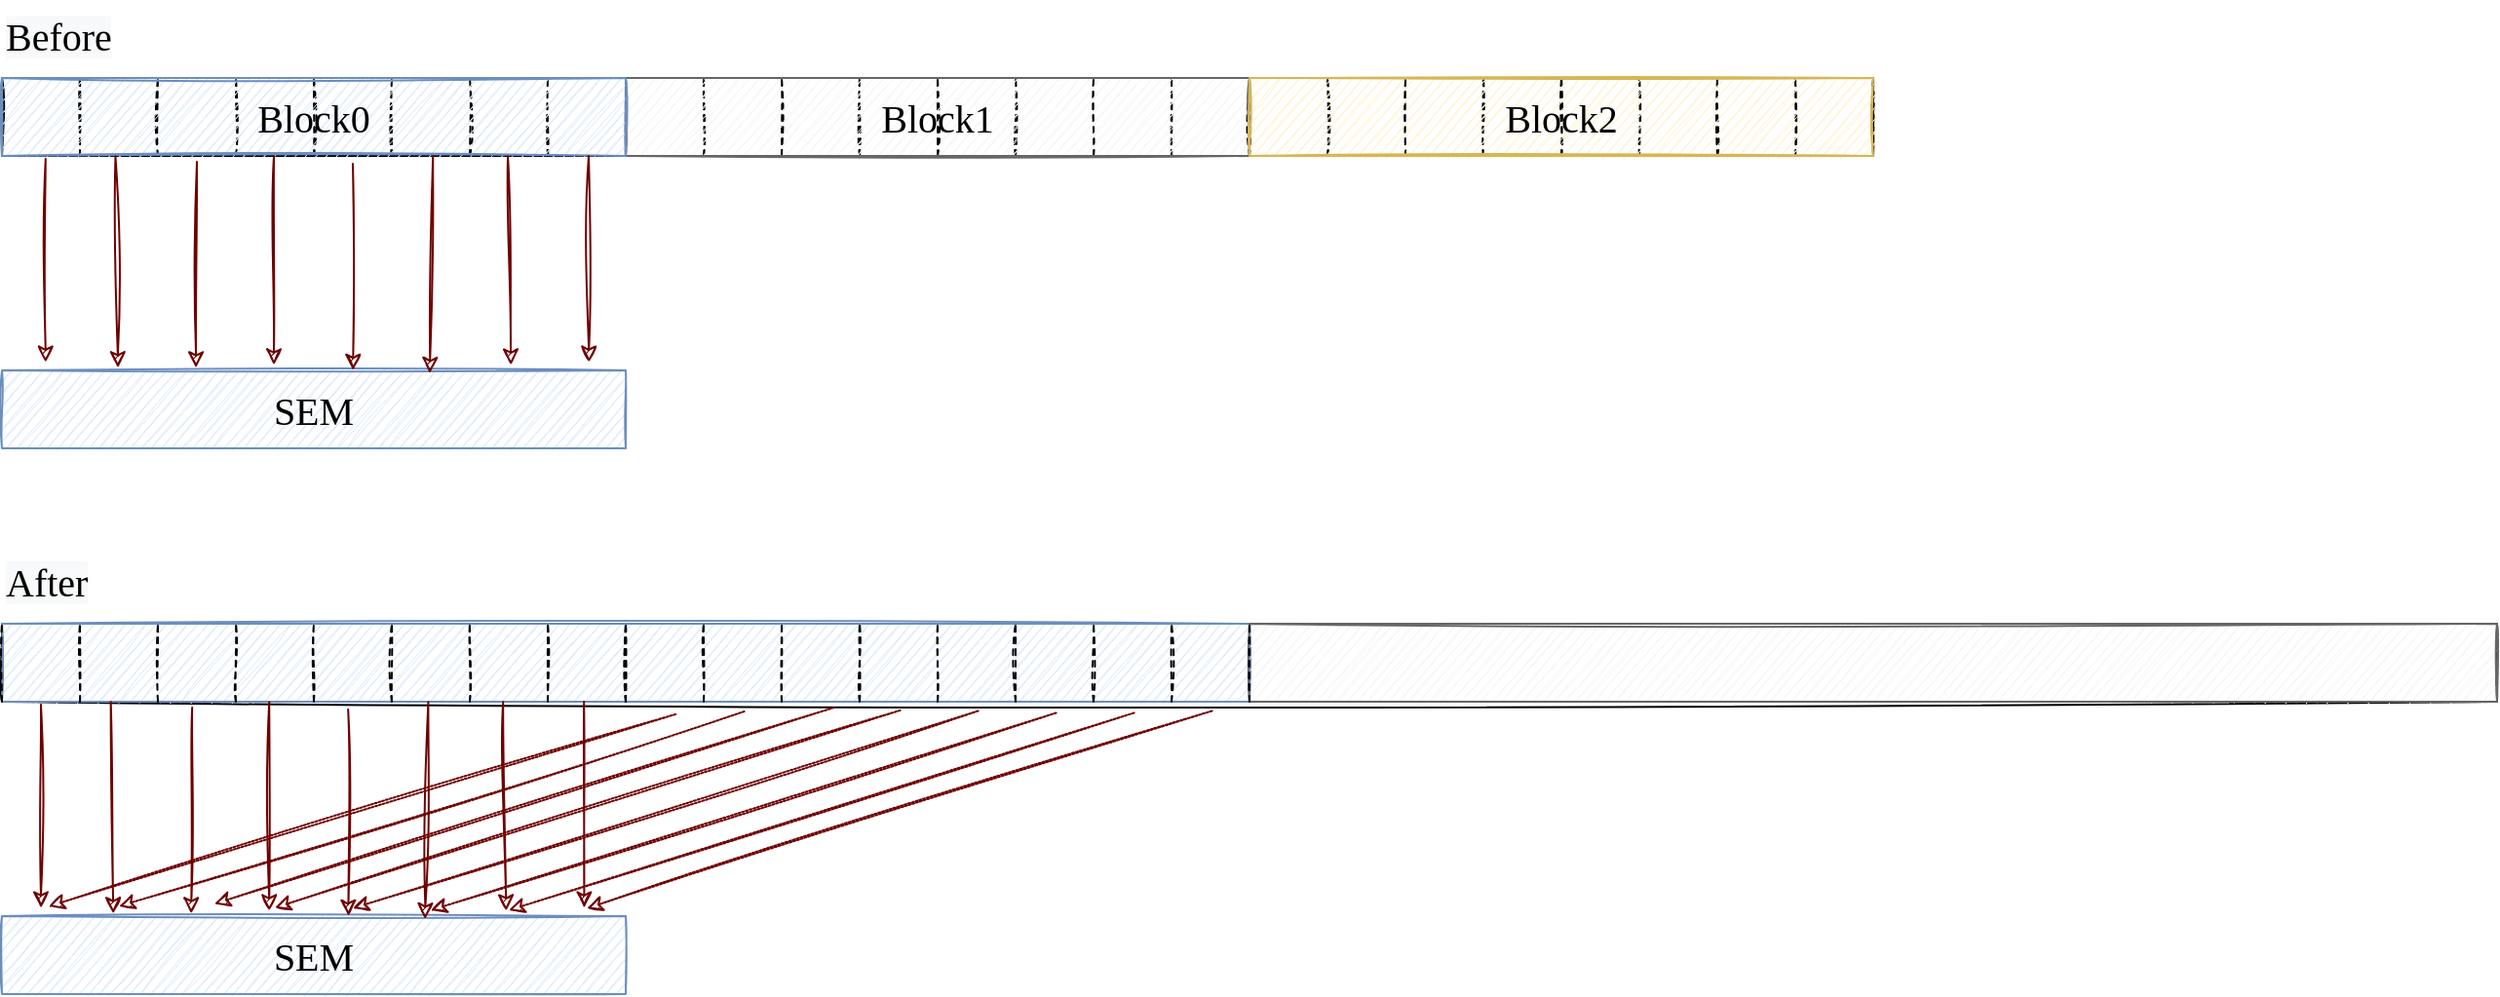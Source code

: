 <mxfile version="13.7.9" type="device"><diagram id="X0syvORfRXPr6TwdLFN9" name="第 1 页"><mxGraphModel dx="1481" dy="1067" grid="1" gridSize="10" guides="1" tooltips="1" connect="1" arrows="1" fold="1" page="1" pageScale="1" pageWidth="827" pageHeight="1169" math="0" shadow="0"><root><mxCell id="0"/><mxCell id="1" parent="0"/><mxCell id="13Jiyptnskbr24wt6nr8-4" value="" style="rounded=0;whiteSpace=wrap;html=1;sketch=1;" parent="1" vertex="1"><mxGeometry x="80" y="150" width="960" height="40" as="geometry"/></mxCell><mxCell id="13Jiyptnskbr24wt6nr8-38" value="" style="group" parent="1" vertex="1" connectable="0"><mxGeometry x="120" y="150" width="920" height="40" as="geometry"/></mxCell><mxCell id="13Jiyptnskbr24wt6nr8-9" value="" style="group" parent="13Jiyptnskbr24wt6nr8-38" vertex="1" connectable="0"><mxGeometry width="120" height="40" as="geometry"/></mxCell><mxCell id="13Jiyptnskbr24wt6nr8-5" value="" style="endArrow=none;dashed=1;html=1;sketch=1;" parent="13Jiyptnskbr24wt6nr8-9" edge="1"><mxGeometry width="50" height="50" relative="1" as="geometry"><mxPoint y="40" as="sourcePoint"/><mxPoint as="targetPoint"/></mxGeometry></mxCell><mxCell id="13Jiyptnskbr24wt6nr8-6" value="" style="endArrow=none;dashed=1;html=1;sketch=1;" parent="13Jiyptnskbr24wt6nr8-9" edge="1"><mxGeometry width="50" height="50" relative="1" as="geometry"><mxPoint x="40" y="40" as="sourcePoint"/><mxPoint x="40" as="targetPoint"/></mxGeometry></mxCell><mxCell id="13Jiyptnskbr24wt6nr8-7" value="" style="endArrow=none;dashed=1;html=1;sketch=1;" parent="13Jiyptnskbr24wt6nr8-9" edge="1"><mxGeometry width="50" height="50" relative="1" as="geometry"><mxPoint x="80" y="40" as="sourcePoint"/><mxPoint x="80" as="targetPoint"/></mxGeometry></mxCell><mxCell id="13Jiyptnskbr24wt6nr8-8" value="" style="endArrow=none;dashed=1;html=1;sketch=1;" parent="13Jiyptnskbr24wt6nr8-9" edge="1"><mxGeometry width="50" height="50" relative="1" as="geometry"><mxPoint x="120" y="40" as="sourcePoint"/><mxPoint x="120" as="targetPoint"/></mxGeometry></mxCell><mxCell id="13Jiyptnskbr24wt6nr8-10" value="" style="group" parent="13Jiyptnskbr24wt6nr8-38" vertex="1" connectable="0"><mxGeometry x="160" width="120" height="40" as="geometry"/></mxCell><mxCell id="13Jiyptnskbr24wt6nr8-11" value="" style="endArrow=none;dashed=1;html=1;sketch=1;" parent="13Jiyptnskbr24wt6nr8-10" edge="1"><mxGeometry width="50" height="50" relative="1" as="geometry"><mxPoint y="40" as="sourcePoint"/><mxPoint as="targetPoint"/></mxGeometry></mxCell><mxCell id="13Jiyptnskbr24wt6nr8-12" value="" style="endArrow=none;dashed=1;html=1;sketch=1;" parent="13Jiyptnskbr24wt6nr8-10" edge="1"><mxGeometry width="50" height="50" relative="1" as="geometry"><mxPoint x="40" y="40" as="sourcePoint"/><mxPoint x="40" as="targetPoint"/></mxGeometry></mxCell><mxCell id="13Jiyptnskbr24wt6nr8-13" value="" style="endArrow=none;dashed=1;html=1;sketch=1;" parent="13Jiyptnskbr24wt6nr8-10" edge="1"><mxGeometry width="50" height="50" relative="1" as="geometry"><mxPoint x="80" y="40" as="sourcePoint"/><mxPoint x="80" as="targetPoint"/></mxGeometry></mxCell><mxCell id="13Jiyptnskbr24wt6nr8-14" value="" style="endArrow=none;dashed=1;html=1;sketch=1;" parent="13Jiyptnskbr24wt6nr8-10" edge="1"><mxGeometry width="50" height="50" relative="1" as="geometry"><mxPoint x="120" y="40" as="sourcePoint"/><mxPoint x="120" as="targetPoint"/></mxGeometry></mxCell><mxCell id="13Jiyptnskbr24wt6nr8-15" value="" style="group" parent="13Jiyptnskbr24wt6nr8-38" vertex="1" connectable="0"><mxGeometry x="320" width="120" height="40" as="geometry"/></mxCell><mxCell id="13Jiyptnskbr24wt6nr8-16" value="" style="endArrow=none;dashed=1;html=1;sketch=1;" parent="13Jiyptnskbr24wt6nr8-15" edge="1"><mxGeometry width="50" height="50" relative="1" as="geometry"><mxPoint y="40" as="sourcePoint"/><mxPoint as="targetPoint"/></mxGeometry></mxCell><mxCell id="13Jiyptnskbr24wt6nr8-17" value="" style="endArrow=none;dashed=1;html=1;sketch=1;" parent="13Jiyptnskbr24wt6nr8-15" edge="1"><mxGeometry width="50" height="50" relative="1" as="geometry"><mxPoint x="40" y="40" as="sourcePoint"/><mxPoint x="40" as="targetPoint"/></mxGeometry></mxCell><mxCell id="13Jiyptnskbr24wt6nr8-18" value="" style="endArrow=none;dashed=1;html=1;sketch=1;" parent="13Jiyptnskbr24wt6nr8-15" edge="1"><mxGeometry width="50" height="50" relative="1" as="geometry"><mxPoint x="80" y="40" as="sourcePoint"/><mxPoint x="80" as="targetPoint"/></mxGeometry></mxCell><mxCell id="13Jiyptnskbr24wt6nr8-19" value="" style="endArrow=none;dashed=1;html=1;sketch=1;" parent="13Jiyptnskbr24wt6nr8-15" edge="1"><mxGeometry width="50" height="50" relative="1" as="geometry"><mxPoint x="120" y="40" as="sourcePoint"/><mxPoint x="120" as="targetPoint"/></mxGeometry></mxCell><mxCell id="13Jiyptnskbr24wt6nr8-21" value="" style="group" parent="13Jiyptnskbr24wt6nr8-38" vertex="1" connectable="0"><mxGeometry x="480" width="120" height="40" as="geometry"/></mxCell><mxCell id="13Jiyptnskbr24wt6nr8-22" value="" style="endArrow=none;dashed=1;html=1;sketch=1;" parent="13Jiyptnskbr24wt6nr8-21" edge="1"><mxGeometry width="50" height="50" relative="1" as="geometry"><mxPoint y="40" as="sourcePoint"/><mxPoint as="targetPoint"/></mxGeometry></mxCell><mxCell id="13Jiyptnskbr24wt6nr8-23" value="" style="endArrow=none;dashed=1;html=1;sketch=1;" parent="13Jiyptnskbr24wt6nr8-21" edge="1"><mxGeometry width="50" height="50" relative="1" as="geometry"><mxPoint x="40" y="40" as="sourcePoint"/><mxPoint x="40" as="targetPoint"/></mxGeometry></mxCell><mxCell id="13Jiyptnskbr24wt6nr8-24" value="" style="endArrow=none;dashed=1;html=1;sketch=1;" parent="13Jiyptnskbr24wt6nr8-21" edge="1"><mxGeometry width="50" height="50" relative="1" as="geometry"><mxPoint x="80" y="40" as="sourcePoint"/><mxPoint x="80" as="targetPoint"/></mxGeometry></mxCell><mxCell id="13Jiyptnskbr24wt6nr8-25" value="" style="endArrow=none;dashed=1;html=1;sketch=1;" parent="13Jiyptnskbr24wt6nr8-21" edge="1"><mxGeometry width="50" height="50" relative="1" as="geometry"><mxPoint x="120" y="40" as="sourcePoint"/><mxPoint x="120" as="targetPoint"/></mxGeometry></mxCell><mxCell id="EvELpazTnLT4voUTHpd_-116" value="&lt;span style=&quot;color: rgb(0 , 0 , 0) ; font-family: &amp;#34;comic sans ms&amp;#34; ; font-size: 20px&quot;&gt;Block1&lt;/span&gt;" style="rounded=0;whiteSpace=wrap;html=1;sketch=1;fillColor=#f5f5f5;strokeColor=#666666;fontColor=#333333;" vertex="1" parent="13Jiyptnskbr24wt6nr8-21"><mxGeometry x="-200" width="320" height="40" as="geometry"/></mxCell><mxCell id="13Jiyptnskbr24wt6nr8-26" value="" style="group" parent="13Jiyptnskbr24wt6nr8-38" vertex="1" connectable="0"><mxGeometry x="640" width="120" height="40" as="geometry"/></mxCell><mxCell id="13Jiyptnskbr24wt6nr8-27" value="" style="endArrow=none;dashed=1;html=1;sketch=1;" parent="13Jiyptnskbr24wt6nr8-26" edge="1"><mxGeometry width="50" height="50" relative="1" as="geometry"><mxPoint y="40" as="sourcePoint"/><mxPoint as="targetPoint"/></mxGeometry></mxCell><mxCell id="13Jiyptnskbr24wt6nr8-28" value="" style="endArrow=none;dashed=1;html=1;sketch=1;" parent="13Jiyptnskbr24wt6nr8-26" edge="1"><mxGeometry width="50" height="50" relative="1" as="geometry"><mxPoint x="40" y="40" as="sourcePoint"/><mxPoint x="40" as="targetPoint"/></mxGeometry></mxCell><mxCell id="13Jiyptnskbr24wt6nr8-29" value="" style="endArrow=none;dashed=1;html=1;sketch=1;" parent="13Jiyptnskbr24wt6nr8-26" edge="1"><mxGeometry width="50" height="50" relative="1" as="geometry"><mxPoint x="80" y="40" as="sourcePoint"/><mxPoint x="80" as="targetPoint"/></mxGeometry></mxCell><mxCell id="13Jiyptnskbr24wt6nr8-30" value="" style="endArrow=none;dashed=1;html=1;sketch=1;" parent="13Jiyptnskbr24wt6nr8-26" edge="1"><mxGeometry width="50" height="50" relative="1" as="geometry"><mxPoint x="120" y="40" as="sourcePoint"/><mxPoint x="120" as="targetPoint"/></mxGeometry></mxCell><mxCell id="13Jiyptnskbr24wt6nr8-31" value="" style="group" parent="13Jiyptnskbr24wt6nr8-38" vertex="1" connectable="0"><mxGeometry x="800" width="120" height="40" as="geometry"/></mxCell><mxCell id="13Jiyptnskbr24wt6nr8-32" value="" style="endArrow=none;dashed=1;html=1;sketch=1;" parent="13Jiyptnskbr24wt6nr8-31" edge="1"><mxGeometry width="50" height="50" relative="1" as="geometry"><mxPoint y="40" as="sourcePoint"/><mxPoint as="targetPoint"/></mxGeometry></mxCell><mxCell id="13Jiyptnskbr24wt6nr8-33" value="" style="endArrow=none;dashed=1;html=1;sketch=1;" parent="13Jiyptnskbr24wt6nr8-31" edge="1"><mxGeometry width="50" height="50" relative="1" as="geometry"><mxPoint x="40" y="40" as="sourcePoint"/><mxPoint x="40" as="targetPoint"/></mxGeometry></mxCell><mxCell id="13Jiyptnskbr24wt6nr8-34" value="" style="endArrow=none;dashed=1;html=1;sketch=1;" parent="13Jiyptnskbr24wt6nr8-31" edge="1"><mxGeometry width="50" height="50" relative="1" as="geometry"><mxPoint x="80" y="40" as="sourcePoint"/><mxPoint x="80" as="targetPoint"/></mxGeometry></mxCell><mxCell id="13Jiyptnskbr24wt6nr8-35" value="" style="endArrow=none;dashed=1;html=1;sketch=1;" parent="13Jiyptnskbr24wt6nr8-31" edge="1"><mxGeometry width="50" height="50" relative="1" as="geometry"><mxPoint x="120" y="40" as="sourcePoint"/><mxPoint x="120" as="targetPoint"/></mxGeometry></mxCell><mxCell id="13Jiyptnskbr24wt6nr8-46" value="&lt;font style=&quot;font-size: 20px&quot; face=&quot;Comic Sans MS&quot;&gt;Block2&lt;/font&gt;" style="rounded=0;whiteSpace=wrap;html=1;sketch=1;fillColor=#fff2cc;strokeColor=#d6b656;" parent="1" vertex="1"><mxGeometry x="720" y="150" width="320" height="40" as="geometry"/></mxCell><mxCell id="EvELpazTnLT4voUTHpd_-4" value="" style="rounded=0;whiteSpace=wrap;html=1;sketch=1;" vertex="1" parent="1"><mxGeometry x="80" y="430" width="1280" height="40" as="geometry"/></mxCell><mxCell id="EvELpazTnLT4voUTHpd_-37" value="" style="rounded=0;whiteSpace=wrap;html=1;sketch=1;fillColor=#dae8fc;strokeColor=#6c8ebf;" vertex="1" parent="1"><mxGeometry x="80" y="430" width="640" height="40" as="geometry"/></mxCell><mxCell id="EvELpazTnLT4voUTHpd_-42" value="&lt;span style=&quot;color: rgb(0 , 0 , 0) ; font-family: &amp;#34;comic sans ms&amp;#34; ; font-size: 20px ; font-style: normal ; font-weight: 400 ; letter-spacing: normal ; text-align: center ; text-indent: 0px ; text-transform: none ; word-spacing: 0px ; background-color: rgb(248 , 249 , 250) ; display: inline ; float: none&quot;&gt;Before&lt;/span&gt;" style="text;whiteSpace=wrap;html=1;" vertex="1" parent="1"><mxGeometry x="80" y="110" width="90" height="30" as="geometry"/></mxCell><mxCell id="EvELpazTnLT4voUTHpd_-44" value="&lt;span style=&quot;color: rgb(0 , 0 , 0) ; font-family: &amp;#34;comic sans ms&amp;#34; ; font-size: 20px ; font-style: normal ; font-weight: 400 ; letter-spacing: normal ; text-align: center ; text-indent: 0px ; text-transform: none ; word-spacing: 0px ; background-color: rgb(248 , 249 , 250) ; display: inline ; float: none&quot;&gt;After&lt;/span&gt;" style="text;whiteSpace=wrap;html=1;" vertex="1" parent="1"><mxGeometry x="80" y="390" width="90" height="30" as="geometry"/></mxCell><mxCell id="EvELpazTnLT4voUTHpd_-47" value="" style="rounded=0;whiteSpace=wrap;html=1;sketch=1;fillColor=#f5f5f5;strokeColor=#666666;fontColor=#333333;" vertex="1" parent="1"><mxGeometry x="720" y="430" width="640" height="40" as="geometry"/></mxCell><mxCell id="EvELpazTnLT4voUTHpd_-52" value="" style="group" vertex="1" connectable="0" parent="1"><mxGeometry x="80" y="300" width="320" height="40" as="geometry"/></mxCell><mxCell id="EvELpazTnLT4voUTHpd_-53" value="&lt;font style=&quot;font-size: 20px&quot; face=&quot;Comic Sans MS&quot;&gt;SEM&lt;/font&gt;" style="rounded=0;whiteSpace=wrap;html=1;sketch=1;fillColor=#dae8fc;strokeColor=#6c8ebf;" vertex="1" parent="EvELpazTnLT4voUTHpd_-52"><mxGeometry width="320" height="40" as="geometry"/></mxCell><mxCell id="EvELpazTnLT4voUTHpd_-55" value="" style="endArrow=classic;html=1;sketch=1;fillColor=#a20025;strokeColor=#6F0000;exitX=0.07;exitY=1.039;exitDx=0;exitDy=0;exitPerimeter=0;entryX=0.07;entryY=-0.104;entryDx=0;entryDy=0;entryPerimeter=0;" edge="1" parent="1" source="13Jiyptnskbr24wt6nr8-37" target="EvELpazTnLT4voUTHpd_-53"><mxGeometry width="50" height="50" relative="1" as="geometry"><mxPoint x="101" y="219" as="sourcePoint"/><mxPoint x="100" y="290" as="targetPoint"/></mxGeometry></mxCell><mxCell id="13Jiyptnskbr24wt6nr8-37" value="&lt;font style=&quot;font-size: 20px&quot; face=&quot;Comic Sans MS&quot;&gt;Block0&lt;/font&gt;" style="rounded=0;whiteSpace=wrap;html=1;sketch=1;fillColor=#dae8fc;strokeColor=#6c8ebf;" parent="1" vertex="1"><mxGeometry x="80" y="150" width="320" height="40" as="geometry"/></mxCell><mxCell id="EvELpazTnLT4voUTHpd_-57" value="" style="endArrow=classic;html=1;sketch=1;entryX=0.186;entryY=-0.032;entryDx=0;entryDy=0;entryPerimeter=0;fillColor=#a20025;strokeColor=#6F0000;exitX=0.182;exitY=1.004;exitDx=0;exitDy=0;exitPerimeter=0;" edge="1" parent="1" source="13Jiyptnskbr24wt6nr8-37" target="EvELpazTnLT4voUTHpd_-53"><mxGeometry width="50" height="50" relative="1" as="geometry"><mxPoint x="141.48" y="220" as="sourcePoint"/><mxPoint x="140.0" y="278.72" as="targetPoint"/></mxGeometry></mxCell><mxCell id="EvELpazTnLT4voUTHpd_-58" value="" style="endArrow=classic;html=1;sketch=1;entryX=0.311;entryY=-0.032;entryDx=0;entryDy=0;entryPerimeter=0;fillColor=#a20025;strokeColor=#6F0000;" edge="1" parent="1" target="EvELpazTnLT4voUTHpd_-53"><mxGeometry width="50" height="50" relative="1" as="geometry"><mxPoint x="180" y="193" as="sourcePoint"/><mxPoint x="180" y="278.72" as="targetPoint"/></mxGeometry></mxCell><mxCell id="EvELpazTnLT4voUTHpd_-59" value="" style="endArrow=classic;html=1;sketch=1;entryX=0.436;entryY=-0.068;entryDx=0;entryDy=0;entryPerimeter=0;fillColor=#a20025;strokeColor=#6F0000;exitX=0.436;exitY=1.004;exitDx=0;exitDy=0;exitPerimeter=0;" edge="1" parent="1" source="13Jiyptnskbr24wt6nr8-37" target="EvELpazTnLT4voUTHpd_-53"><mxGeometry width="50" height="50" relative="1" as="geometry"><mxPoint x="221.48" y="220" as="sourcePoint"/><mxPoint x="220" y="278.72" as="targetPoint"/></mxGeometry></mxCell><mxCell id="EvELpazTnLT4voUTHpd_-60" value="" style="endArrow=classic;html=1;sketch=1;entryX=0.563;entryY=0;entryDx=0;entryDy=0;entryPerimeter=0;fillColor=#a20025;strokeColor=#6F0000;" edge="1" parent="1" target="EvELpazTnLT4voUTHpd_-53"><mxGeometry width="50" height="50" relative="1" as="geometry"><mxPoint x="260" y="194" as="sourcePoint"/><mxPoint x="260" y="278.72" as="targetPoint"/></mxGeometry></mxCell><mxCell id="EvELpazTnLT4voUTHpd_-61" value="" style="endArrow=classic;html=1;sketch=1;entryX=0.686;entryY=0.039;entryDx=0;entryDy=0;entryPerimeter=0;fillColor=#a20025;strokeColor=#6F0000;exitX=0.691;exitY=1.004;exitDx=0;exitDy=0;exitPerimeter=0;" edge="1" parent="1" source="13Jiyptnskbr24wt6nr8-37" target="EvELpazTnLT4voUTHpd_-53"><mxGeometry width="50" height="50" relative="1" as="geometry"><mxPoint x="301.48" y="220" as="sourcePoint"/><mxPoint x="300" y="278.72" as="targetPoint"/></mxGeometry></mxCell><mxCell id="EvELpazTnLT4voUTHpd_-62" value="" style="endArrow=classic;html=1;sketch=1;entryX=0.816;entryY=-0.068;entryDx=0;entryDy=0;entryPerimeter=0;fillColor=#a20025;strokeColor=#6F0000;exitX=0.811;exitY=1.004;exitDx=0;exitDy=0;exitPerimeter=0;" edge="1" parent="1" source="13Jiyptnskbr24wt6nr8-37" target="EvELpazTnLT4voUTHpd_-53"><mxGeometry width="50" height="50" relative="1" as="geometry"><mxPoint x="341.48" y="220" as="sourcePoint"/><mxPoint x="340" y="278.72" as="targetPoint"/></mxGeometry></mxCell><mxCell id="EvELpazTnLT4voUTHpd_-63" value="" style="endArrow=classic;html=1;sketch=1;entryX=0.941;entryY=-0.104;entryDx=0;entryDy=0;entryPerimeter=0;fillColor=#a20025;strokeColor=#6F0000;" edge="1" parent="1" target="EvELpazTnLT4voUTHpd_-53"><mxGeometry width="50" height="50" relative="1" as="geometry"><mxPoint x="381" y="190" as="sourcePoint"/><mxPoint x="370" y="278.72" as="targetPoint"/></mxGeometry></mxCell><mxCell id="EvELpazTnLT4voUTHpd_-64" value="" style="group" vertex="1" connectable="0" parent="1"><mxGeometry x="80" y="580" width="320" height="40" as="geometry"/></mxCell><mxCell id="EvELpazTnLT4voUTHpd_-65" value="&lt;font style=&quot;font-size: 20px&quot; face=&quot;Comic Sans MS&quot;&gt;SEM&lt;/font&gt;" style="rounded=0;whiteSpace=wrap;html=1;sketch=1;fillColor=#dae8fc;strokeColor=#6c8ebf;" vertex="1" parent="EvELpazTnLT4voUTHpd_-64"><mxGeometry width="320" height="40" as="geometry"/></mxCell><mxCell id="EvELpazTnLT4voUTHpd_-67" value="" style="endArrow=classic;html=1;sketch=1;fillColor=#a20025;strokeColor=#6F0000;exitX=0.07;exitY=1.039;exitDx=0;exitDy=0;exitPerimeter=0;entryX=0.07;entryY=-0.104;entryDx=0;entryDy=0;entryPerimeter=0;" edge="1" parent="1"><mxGeometry width="50" height="50" relative="1" as="geometry"><mxPoint x="99.99" y="471.56" as="sourcePoint"/><mxPoint x="99.99" y="575.84" as="targetPoint"/></mxGeometry></mxCell><mxCell id="EvELpazTnLT4voUTHpd_-68" value="" style="endArrow=classic;html=1;sketch=1;entryX=0.186;entryY=-0.032;entryDx=0;entryDy=0;entryPerimeter=0;fillColor=#a20025;strokeColor=#6F0000;exitX=0.182;exitY=1.004;exitDx=0;exitDy=0;exitPerimeter=0;" edge="1" parent="1"><mxGeometry width="50" height="50" relative="1" as="geometry"><mxPoint x="135.83" y="470.16" as="sourcePoint"/><mxPoint x="137.11" y="578.72" as="targetPoint"/></mxGeometry></mxCell><mxCell id="EvELpazTnLT4voUTHpd_-69" value="" style="endArrow=classic;html=1;sketch=1;entryX=0.311;entryY=-0.032;entryDx=0;entryDy=0;entryPerimeter=0;fillColor=#a20025;strokeColor=#6F0000;" edge="1" parent="1"><mxGeometry width="50" height="50" relative="1" as="geometry"><mxPoint x="177.59" y="473" as="sourcePoint"/><mxPoint x="177.11" y="578.72" as="targetPoint"/></mxGeometry></mxCell><mxCell id="EvELpazTnLT4voUTHpd_-70" value="" style="endArrow=classic;html=1;sketch=1;entryX=0.436;entryY=-0.068;entryDx=0;entryDy=0;entryPerimeter=0;fillColor=#a20025;strokeColor=#6F0000;exitX=0.436;exitY=1.004;exitDx=0;exitDy=0;exitPerimeter=0;" edge="1" parent="1"><mxGeometry width="50" height="50" relative="1" as="geometry"><mxPoint x="217.11" y="470.16" as="sourcePoint"/><mxPoint x="217.11" y="577.28" as="targetPoint"/></mxGeometry></mxCell><mxCell id="EvELpazTnLT4voUTHpd_-71" value="" style="endArrow=classic;html=1;sketch=1;entryX=0.563;entryY=0;entryDx=0;entryDy=0;entryPerimeter=0;fillColor=#a20025;strokeColor=#6F0000;" edge="1" parent="1"><mxGeometry width="50" height="50" relative="1" as="geometry"><mxPoint x="257.59" y="474" as="sourcePoint"/><mxPoint x="257.75" y="580" as="targetPoint"/></mxGeometry></mxCell><mxCell id="EvELpazTnLT4voUTHpd_-72" value="" style="endArrow=classic;html=1;sketch=1;entryX=0.686;entryY=0.039;entryDx=0;entryDy=0;entryPerimeter=0;fillColor=#a20025;strokeColor=#6F0000;exitX=0.691;exitY=1.004;exitDx=0;exitDy=0;exitPerimeter=0;" edge="1" parent="1"><mxGeometry width="50" height="50" relative="1" as="geometry"><mxPoint x="298.71" y="470.16" as="sourcePoint"/><mxPoint x="297.11" y="581.56" as="targetPoint"/></mxGeometry></mxCell><mxCell id="EvELpazTnLT4voUTHpd_-73" value="" style="endArrow=classic;html=1;sketch=1;entryX=0.816;entryY=-0.068;entryDx=0;entryDy=0;entryPerimeter=0;fillColor=#a20025;strokeColor=#6F0000;exitX=0.811;exitY=1.004;exitDx=0;exitDy=0;exitPerimeter=0;" edge="1" parent="1"><mxGeometry width="50" height="50" relative="1" as="geometry"><mxPoint x="337.11" y="470.16" as="sourcePoint"/><mxPoint x="338.71" y="577.28" as="targetPoint"/></mxGeometry></mxCell><mxCell id="EvELpazTnLT4voUTHpd_-74" value="" style="endArrow=classic;html=1;sketch=1;entryX=0.941;entryY=-0.104;entryDx=0;entryDy=0;entryPerimeter=0;fillColor=#a20025;strokeColor=#6F0000;" edge="1" parent="1"><mxGeometry width="50" height="50" relative="1" as="geometry"><mxPoint x="378.59" y="470" as="sourcePoint"/><mxPoint x="378.71" y="575.84" as="targetPoint"/></mxGeometry></mxCell><mxCell id="EvELpazTnLT4voUTHpd_-75" value="" style="endArrow=classic;html=1;sketch=1;fillColor=#a20025;strokeColor=#6F0000;exitX=0.54;exitY=1.111;exitDx=0;exitDy=0;exitPerimeter=0;entryX=0.075;entryY=-0.175;entryDx=0;entryDy=0;entryPerimeter=0;dashed=1;dashPattern=1 1;" edge="1" parent="1"><mxGeometry width="50" height="50" relative="1" as="geometry"><mxPoint x="425.6" y="476.44" as="sourcePoint"/><mxPoint x="104" y="575.0" as="targetPoint"/></mxGeometry></mxCell><mxCell id="EvELpazTnLT4voUTHpd_-76" value="" style="endArrow=classic;html=1;sketch=1;fillColor=#a20025;strokeColor=#6F0000;exitX=0.595;exitY=1.075;exitDx=0;exitDy=0;exitPerimeter=0;dashed=1;dashPattern=1 1;" edge="1" parent="1"><mxGeometry width="50" height="50" relative="1" as="geometry"><mxPoint x="460.8" y="475.0" as="sourcePoint"/><mxPoint x="140" y="575" as="targetPoint"/></mxGeometry></mxCell><mxCell id="EvELpazTnLT4voUTHpd_-77" value="" style="endArrow=classic;html=1;sketch=1;fillColor=#a20025;strokeColor=#6F0000;entryX=0.075;entryY=-0.175;entryDx=0;entryDy=0;entryPerimeter=0;exitX=0.667;exitY=1.075;exitDx=0;exitDy=0;exitPerimeter=0;dashed=1;dashPattern=1 1;" edge="1" parent="1" source="EvELpazTnLT4voUTHpd_-37"><mxGeometry width="50" height="50" relative="1" as="geometry"><mxPoint x="500" y="480" as="sourcePoint"/><mxPoint x="189" y="573.72" as="targetPoint"/></mxGeometry></mxCell><mxCell id="EvELpazTnLT4voUTHpd_-78" value="" style="endArrow=classic;html=1;sketch=1;fillColor=#a20025;strokeColor=#6F0000;entryX=0.075;entryY=-0.175;entryDx=0;entryDy=0;entryPerimeter=0;exitX=0.72;exitY=1.111;exitDx=0;exitDy=0;exitPerimeter=0;dashed=1;dashPattern=1 1;" edge="1" parent="1" source="EvELpazTnLT4voUTHpd_-37"><mxGeometry width="50" height="50" relative="1" as="geometry"><mxPoint x="540" y="480" as="sourcePoint"/><mxPoint x="220" y="575.72" as="targetPoint"/></mxGeometry></mxCell><mxCell id="EvELpazTnLT4voUTHpd_-79" value="" style="endArrow=classic;html=1;sketch=1;fillColor=#a20025;strokeColor=#6F0000;entryX=0.075;entryY=-0.175;entryDx=0;entryDy=0;entryPerimeter=0;exitX=0.72;exitY=1.111;exitDx=0;exitDy=0;exitPerimeter=0;dashed=1;dashPattern=1 1;" edge="1" parent="1"><mxGeometry width="50" height="50" relative="1" as="geometry"><mxPoint x="580.8" y="474.72" as="sourcePoint"/><mxPoint x="260" y="576.0" as="targetPoint"/></mxGeometry></mxCell><mxCell id="EvELpazTnLT4voUTHpd_-80" value="" style="endArrow=classic;html=1;sketch=1;fillColor=#a20025;strokeColor=#6F0000;entryX=0.075;entryY=-0.175;entryDx=0;entryDy=0;entryPerimeter=0;exitX=0.72;exitY=1.111;exitDx=0;exitDy=0;exitPerimeter=0;dashed=1;dashPattern=1 1;" edge="1" parent="1"><mxGeometry width="50" height="50" relative="1" as="geometry"><mxPoint x="620.8" y="475.72" as="sourcePoint"/><mxPoint x="300" y="577.0" as="targetPoint"/></mxGeometry></mxCell><mxCell id="EvELpazTnLT4voUTHpd_-81" value="" style="endArrow=classic;html=1;sketch=1;fillColor=#a20025;strokeColor=#6F0000;entryX=0.075;entryY=-0.175;entryDx=0;entryDy=0;entryPerimeter=0;exitX=0.72;exitY=1.111;exitDx=0;exitDy=0;exitPerimeter=0;dashed=1;dashPattern=1 1;" edge="1" parent="1"><mxGeometry width="50" height="50" relative="1" as="geometry"><mxPoint x="660.8" y="475.72" as="sourcePoint"/><mxPoint x="340" y="577.0" as="targetPoint"/></mxGeometry></mxCell><mxCell id="EvELpazTnLT4voUTHpd_-82" value="" style="endArrow=classic;html=1;sketch=1;fillColor=#a20025;strokeColor=#6F0000;entryX=0.075;entryY=-0.175;entryDx=0;entryDy=0;entryPerimeter=0;exitX=0.72;exitY=1.111;exitDx=0;exitDy=0;exitPerimeter=0;dashed=1;dashPattern=1 1;" edge="1" parent="1"><mxGeometry width="50" height="50" relative="1" as="geometry"><mxPoint x="700.8" y="474.72" as="sourcePoint"/><mxPoint x="380" y="576.0" as="targetPoint"/></mxGeometry></mxCell><mxCell id="EvELpazTnLT4voUTHpd_-83" value="" style="endArrow=none;dashed=1;html=1;sketch=1;" edge="1" parent="1"><mxGeometry width="50" height="50" relative="1" as="geometry"><mxPoint x="400" y="470" as="sourcePoint"/><mxPoint x="400" y="430" as="targetPoint"/></mxGeometry></mxCell><mxCell id="EvELpazTnLT4voUTHpd_-84" value="" style="group" vertex="1" connectable="0" parent="1"><mxGeometry x="440" y="430" width="120" height="40" as="geometry"/></mxCell><mxCell id="EvELpazTnLT4voUTHpd_-85" value="" style="endArrow=none;dashed=1;html=1;sketch=1;" edge="1" parent="EvELpazTnLT4voUTHpd_-84"><mxGeometry width="50" height="50" relative="1" as="geometry"><mxPoint y="40" as="sourcePoint"/><mxPoint as="targetPoint"/></mxGeometry></mxCell><mxCell id="EvELpazTnLT4voUTHpd_-86" value="" style="endArrow=none;dashed=1;html=1;sketch=1;" edge="1" parent="EvELpazTnLT4voUTHpd_-84"><mxGeometry width="50" height="50" relative="1" as="geometry"><mxPoint x="40" y="40" as="sourcePoint"/><mxPoint x="40" as="targetPoint"/></mxGeometry></mxCell><mxCell id="EvELpazTnLT4voUTHpd_-87" value="" style="endArrow=none;dashed=1;html=1;sketch=1;" edge="1" parent="EvELpazTnLT4voUTHpd_-84"><mxGeometry width="50" height="50" relative="1" as="geometry"><mxPoint x="80" y="40" as="sourcePoint"/><mxPoint x="80" as="targetPoint"/></mxGeometry></mxCell><mxCell id="EvELpazTnLT4voUTHpd_-88" value="" style="endArrow=none;dashed=1;html=1;sketch=1;" edge="1" parent="EvELpazTnLT4voUTHpd_-84"><mxGeometry width="50" height="50" relative="1" as="geometry"><mxPoint x="120" y="40" as="sourcePoint"/><mxPoint x="120" as="targetPoint"/></mxGeometry></mxCell><mxCell id="EvELpazTnLT4voUTHpd_-89" value="" style="group" vertex="1" connectable="0" parent="1"><mxGeometry x="600" y="430" width="120" height="40" as="geometry"/></mxCell><mxCell id="EvELpazTnLT4voUTHpd_-90" value="" style="endArrow=none;dashed=1;html=1;sketch=1;" edge="1" parent="EvELpazTnLT4voUTHpd_-89"><mxGeometry width="50" height="50" relative="1" as="geometry"><mxPoint y="40" as="sourcePoint"/><mxPoint as="targetPoint"/></mxGeometry></mxCell><mxCell id="EvELpazTnLT4voUTHpd_-91" value="" style="endArrow=none;dashed=1;html=1;sketch=1;" edge="1" parent="EvELpazTnLT4voUTHpd_-89"><mxGeometry width="50" height="50" relative="1" as="geometry"><mxPoint x="40" y="40" as="sourcePoint"/><mxPoint x="40" as="targetPoint"/></mxGeometry></mxCell><mxCell id="EvELpazTnLT4voUTHpd_-92" value="" style="endArrow=none;dashed=1;html=1;sketch=1;" edge="1" parent="EvELpazTnLT4voUTHpd_-89"><mxGeometry width="50" height="50" relative="1" as="geometry"><mxPoint x="80" y="40" as="sourcePoint"/><mxPoint x="80" as="targetPoint"/></mxGeometry></mxCell><mxCell id="EvELpazTnLT4voUTHpd_-93" value="" style="endArrow=none;dashed=1;html=1;sketch=1;" edge="1" parent="EvELpazTnLT4voUTHpd_-89"><mxGeometry width="50" height="50" relative="1" as="geometry"><mxPoint x="120" y="40" as="sourcePoint"/><mxPoint x="120" as="targetPoint"/></mxGeometry></mxCell><mxCell id="EvELpazTnLT4voUTHpd_-105" value="" style="endArrow=none;dashed=1;html=1;sketch=1;" edge="1" parent="1"><mxGeometry width="50" height="50" relative="1" as="geometry"><mxPoint x="80" y="470" as="sourcePoint"/><mxPoint x="80" y="430" as="targetPoint"/></mxGeometry></mxCell><mxCell id="EvELpazTnLT4voUTHpd_-106" value="" style="group" vertex="1" connectable="0" parent="1"><mxGeometry x="120" y="430" width="120" height="40" as="geometry"/></mxCell><mxCell id="EvELpazTnLT4voUTHpd_-107" value="" style="endArrow=none;dashed=1;html=1;sketch=1;" edge="1" parent="EvELpazTnLT4voUTHpd_-106"><mxGeometry width="50" height="50" relative="1" as="geometry"><mxPoint y="40" as="sourcePoint"/><mxPoint as="targetPoint"/></mxGeometry></mxCell><mxCell id="EvELpazTnLT4voUTHpd_-108" value="" style="endArrow=none;dashed=1;html=1;sketch=1;" edge="1" parent="EvELpazTnLT4voUTHpd_-106"><mxGeometry width="50" height="50" relative="1" as="geometry"><mxPoint x="40" y="40" as="sourcePoint"/><mxPoint x="40" as="targetPoint"/></mxGeometry></mxCell><mxCell id="EvELpazTnLT4voUTHpd_-109" value="" style="endArrow=none;dashed=1;html=1;sketch=1;" edge="1" parent="EvELpazTnLT4voUTHpd_-106"><mxGeometry width="50" height="50" relative="1" as="geometry"><mxPoint x="80" y="40" as="sourcePoint"/><mxPoint x="80" as="targetPoint"/></mxGeometry></mxCell><mxCell id="EvELpazTnLT4voUTHpd_-110" value="" style="endArrow=none;dashed=1;html=1;sketch=1;" edge="1" parent="EvELpazTnLT4voUTHpd_-106"><mxGeometry width="50" height="50" relative="1" as="geometry"><mxPoint x="120" y="40" as="sourcePoint"/><mxPoint x="120" as="targetPoint"/></mxGeometry></mxCell><mxCell id="EvELpazTnLT4voUTHpd_-111" value="" style="group" vertex="1" connectable="0" parent="1"><mxGeometry x="280" y="430" width="120" height="40" as="geometry"/></mxCell><mxCell id="EvELpazTnLT4voUTHpd_-112" value="" style="endArrow=none;dashed=1;html=1;sketch=1;" edge="1" parent="EvELpazTnLT4voUTHpd_-111"><mxGeometry width="50" height="50" relative="1" as="geometry"><mxPoint y="40" as="sourcePoint"/><mxPoint as="targetPoint"/></mxGeometry></mxCell><mxCell id="EvELpazTnLT4voUTHpd_-113" value="" style="endArrow=none;dashed=1;html=1;sketch=1;" edge="1" parent="EvELpazTnLT4voUTHpd_-111"><mxGeometry width="50" height="50" relative="1" as="geometry"><mxPoint x="40" y="40" as="sourcePoint"/><mxPoint x="40" as="targetPoint"/></mxGeometry></mxCell><mxCell id="EvELpazTnLT4voUTHpd_-114" value="" style="endArrow=none;dashed=1;html=1;sketch=1;" edge="1" parent="EvELpazTnLT4voUTHpd_-111"><mxGeometry width="50" height="50" relative="1" as="geometry"><mxPoint x="80" y="40" as="sourcePoint"/><mxPoint x="80" as="targetPoint"/></mxGeometry></mxCell><mxCell id="EvELpazTnLT4voUTHpd_-115" value="" style="endArrow=none;dashed=1;html=1;sketch=1;" edge="1" parent="EvELpazTnLT4voUTHpd_-111"><mxGeometry width="50" height="50" relative="1" as="geometry"><mxPoint x="120" y="40" as="sourcePoint"/><mxPoint x="120" as="targetPoint"/></mxGeometry></mxCell></root></mxGraphModel></diagram></mxfile>